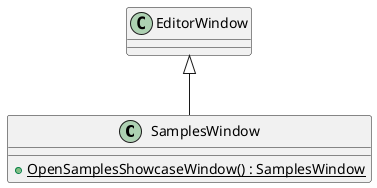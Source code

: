 @startuml
class SamplesWindow {
    + {static} OpenSamplesShowcaseWindow() : SamplesWindow
}
EditorWindow <|-- SamplesWindow
@enduml
